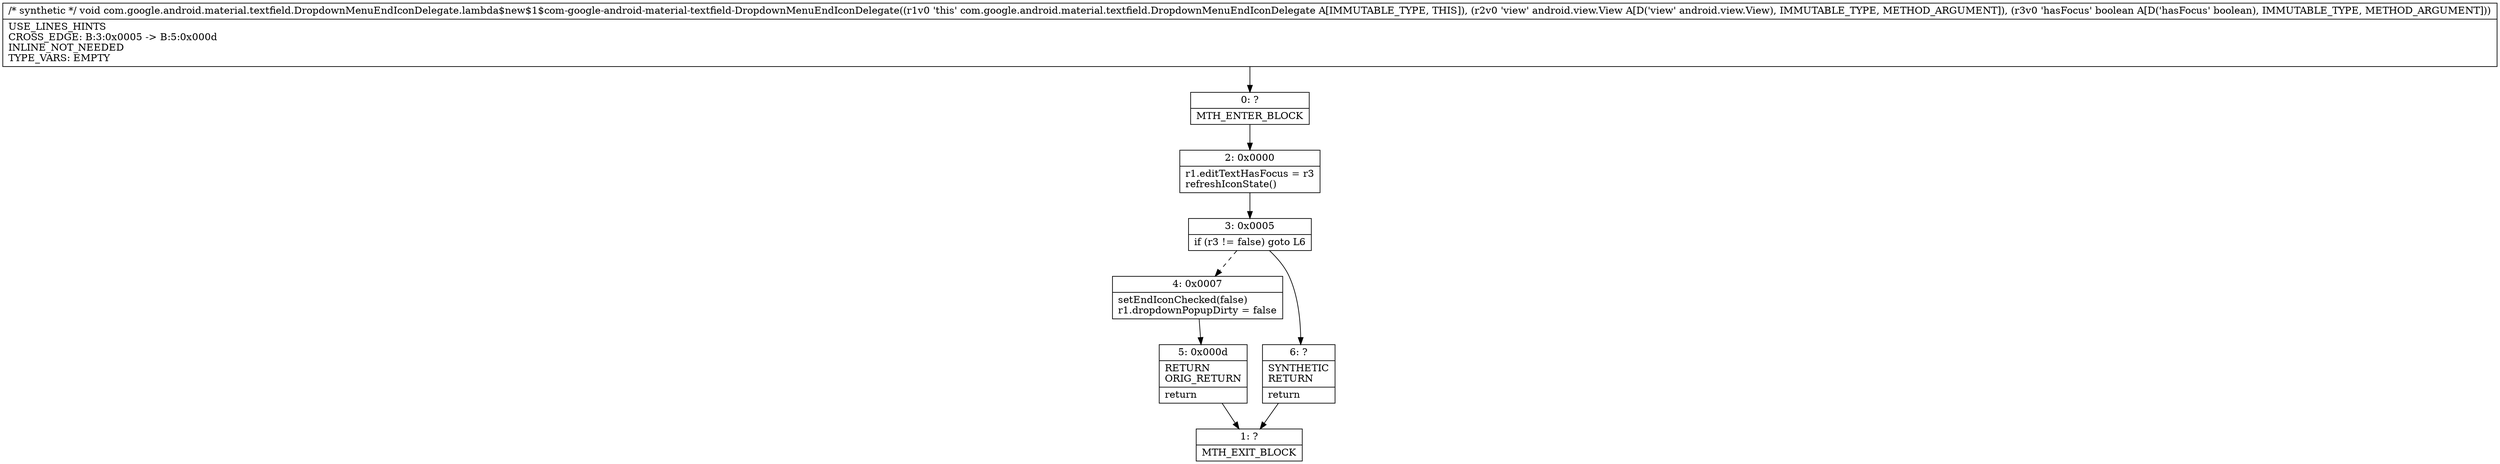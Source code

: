 digraph "CFG forcom.google.android.material.textfield.DropdownMenuEndIconDelegate.lambda$new$1$com\-google\-android\-material\-textfield\-DropdownMenuEndIconDelegate(Landroid\/view\/View;Z)V" {
Node_0 [shape=record,label="{0\:\ ?|MTH_ENTER_BLOCK\l}"];
Node_2 [shape=record,label="{2\:\ 0x0000|r1.editTextHasFocus = r3\lrefreshIconState()\l}"];
Node_3 [shape=record,label="{3\:\ 0x0005|if (r3 != false) goto L6\l}"];
Node_4 [shape=record,label="{4\:\ 0x0007|setEndIconChecked(false)\lr1.dropdownPopupDirty = false\l}"];
Node_5 [shape=record,label="{5\:\ 0x000d|RETURN\lORIG_RETURN\l|return\l}"];
Node_1 [shape=record,label="{1\:\ ?|MTH_EXIT_BLOCK\l}"];
Node_6 [shape=record,label="{6\:\ ?|SYNTHETIC\lRETURN\l|return\l}"];
MethodNode[shape=record,label="{\/* synthetic *\/ void com.google.android.material.textfield.DropdownMenuEndIconDelegate.lambda$new$1$com\-google\-android\-material\-textfield\-DropdownMenuEndIconDelegate((r1v0 'this' com.google.android.material.textfield.DropdownMenuEndIconDelegate A[IMMUTABLE_TYPE, THIS]), (r2v0 'view' android.view.View A[D('view' android.view.View), IMMUTABLE_TYPE, METHOD_ARGUMENT]), (r3v0 'hasFocus' boolean A[D('hasFocus' boolean), IMMUTABLE_TYPE, METHOD_ARGUMENT]))  | USE_LINES_HINTS\lCROSS_EDGE: B:3:0x0005 \-\> B:5:0x000d\lINLINE_NOT_NEEDED\lTYPE_VARS: EMPTY\l}"];
MethodNode -> Node_0;Node_0 -> Node_2;
Node_2 -> Node_3;
Node_3 -> Node_4[style=dashed];
Node_3 -> Node_6;
Node_4 -> Node_5;
Node_5 -> Node_1;
Node_6 -> Node_1;
}

